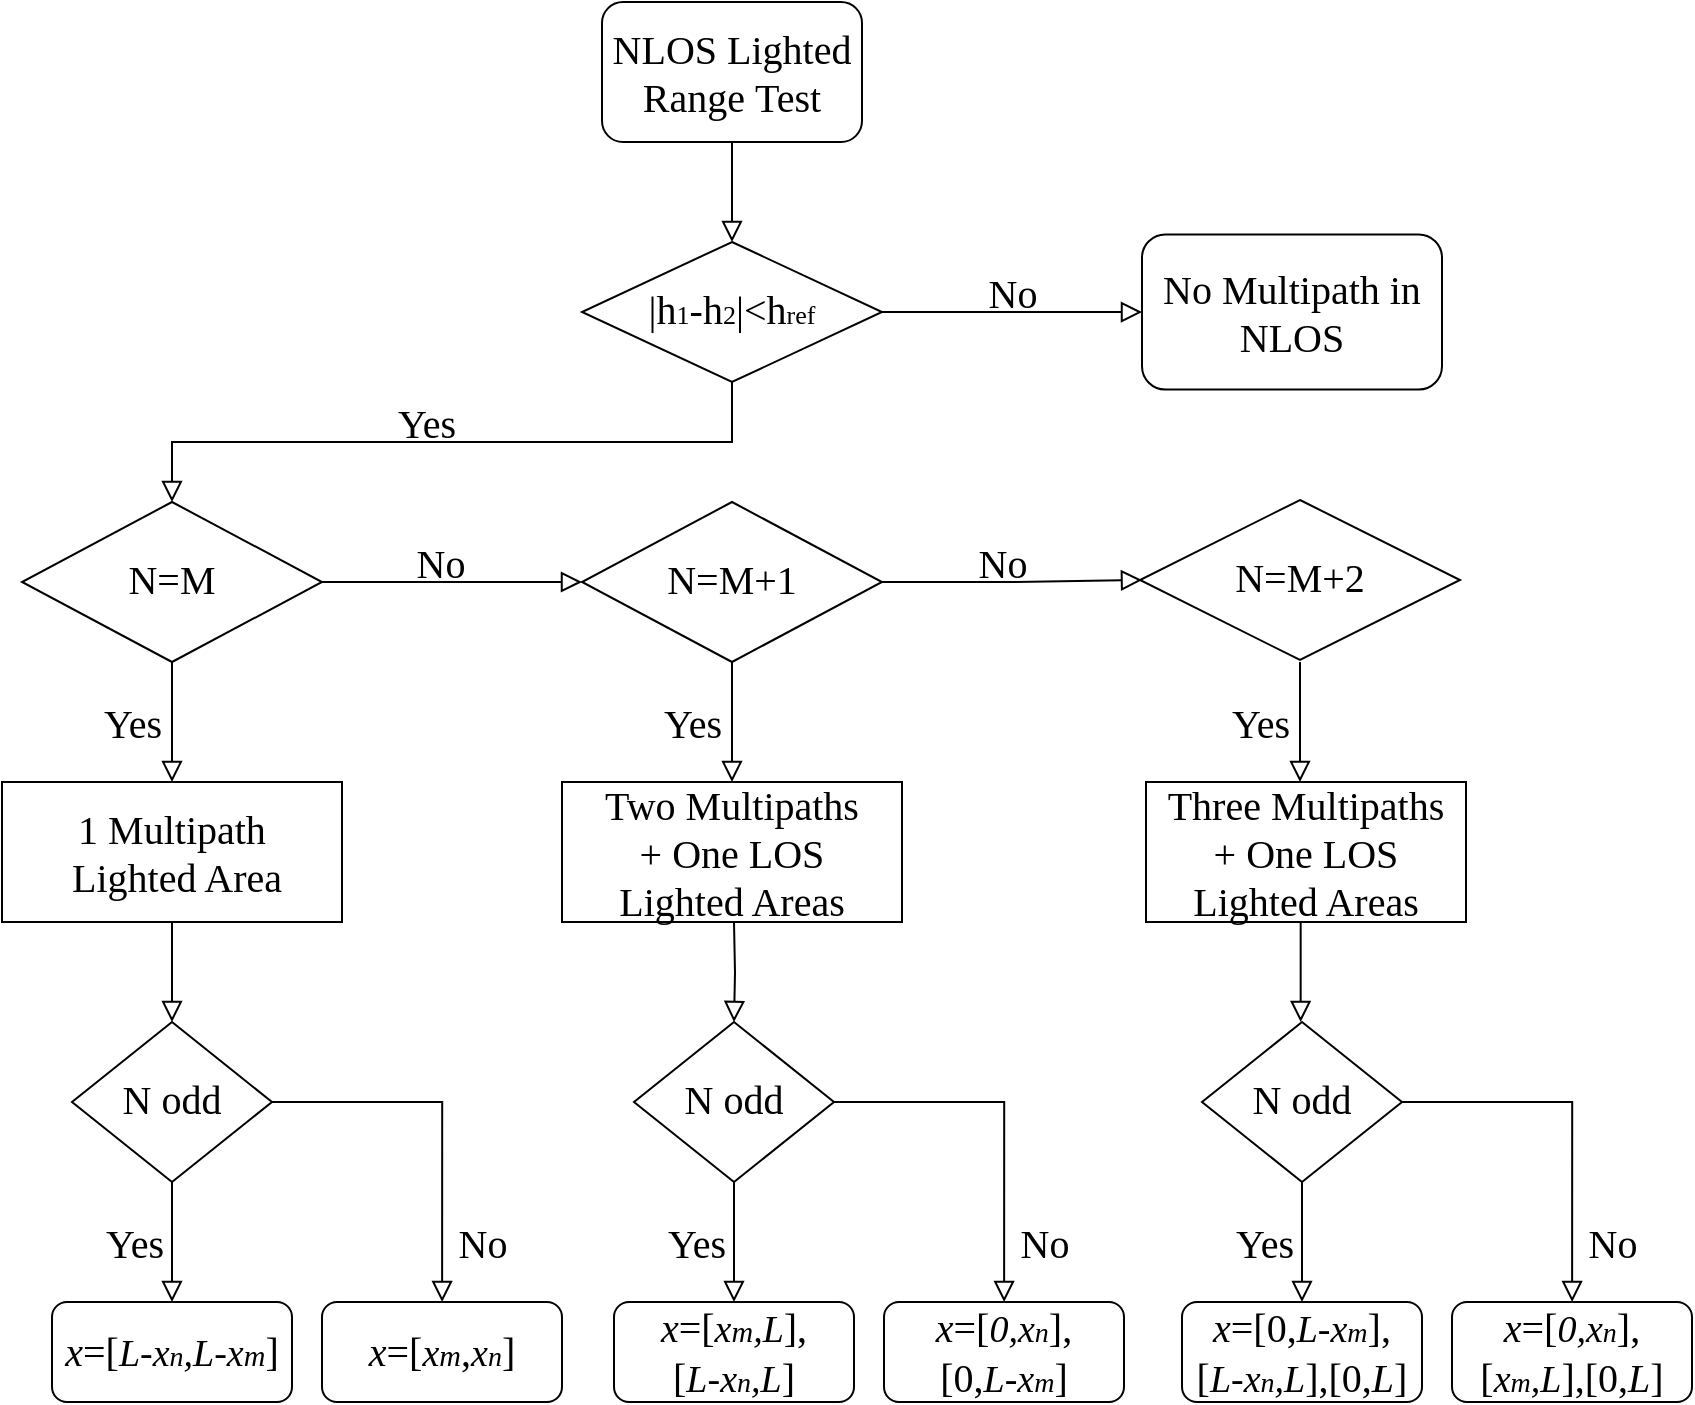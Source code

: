 <mxfile version="20.1.1" type="github" pages="2">
  <diagram id="C5RBs43oDa-KdzZeNtuy" name="Page-1">
    <mxGraphModel dx="1956" dy="740" grid="1" gridSize="10" guides="1" tooltips="1" connect="1" arrows="1" fold="1" page="1" pageScale="1" pageWidth="827" pageHeight="1169" math="0" shadow="0">
      <root>
        <mxCell id="WIyWlLk6GJQsqaUBKTNV-0" />
        <mxCell id="WIyWlLk6GJQsqaUBKTNV-1" parent="WIyWlLk6GJQsqaUBKTNV-0" />
        <mxCell id="WIyWlLk6GJQsqaUBKTNV-2" value="" style="rounded=0;html=1;jettySize=auto;orthogonalLoop=1;fontSize=20;endArrow=block;endFill=0;endSize=8;strokeWidth=1;shadow=0;labelBackgroundColor=none;edgeStyle=orthogonalEdgeStyle;" parent="WIyWlLk6GJQsqaUBKTNV-1" source="WIyWlLk6GJQsqaUBKTNV-3" target="WIyWlLk6GJQsqaUBKTNV-6" edge="1">
          <mxGeometry relative="1" as="geometry" />
        </mxCell>
        <mxCell id="WIyWlLk6GJQsqaUBKTNV-3" value="&lt;font face=&quot;Times New Roman&quot; style=&quot;font-size: 20px;&quot;&gt;NLOS Lighted Range&amp;nbsp;&lt;/font&gt;&lt;span style=&quot;font-family: &amp;quot;Times New Roman&amp;quot;;&quot;&gt;Test&lt;/span&gt;" style="rounded=1;whiteSpace=wrap;html=1;fontSize=20;glass=0;strokeWidth=1;shadow=0;" parent="WIyWlLk6GJQsqaUBKTNV-1" vertex="1">
          <mxGeometry x="220" y="40" width="130" height="70" as="geometry" />
        </mxCell>
        <mxCell id="WIyWlLk6GJQsqaUBKTNV-5" value="No" style="edgeStyle=orthogonalEdgeStyle;rounded=0;html=1;jettySize=auto;orthogonalLoop=1;fontSize=20;endArrow=block;endFill=0;endSize=8;strokeWidth=1;shadow=0;labelBackgroundColor=none;fontFamily=Times New Roman;" parent="WIyWlLk6GJQsqaUBKTNV-1" source="WIyWlLk6GJQsqaUBKTNV-6" target="WIyWlLk6GJQsqaUBKTNV-7" edge="1">
          <mxGeometry y="10" relative="1" as="geometry">
            <mxPoint as="offset" />
          </mxGeometry>
        </mxCell>
        <mxCell id="WIyWlLk6GJQsqaUBKTNV-4" value="Yes" style="rounded=0;jettySize=auto;orthogonalLoop=1;fontSize=20;endArrow=block;endFill=0;endSize=8;strokeWidth=1;shadow=0;labelBackgroundColor=none;edgeStyle=orthogonalEdgeStyle;fontFamily=Times New Roman;html=1;verticalAlign=middle;horizontal=1;entryX=0.5;entryY=0;entryDx=0;entryDy=0;" parent="WIyWlLk6GJQsqaUBKTNV-1" source="WIyWlLk6GJQsqaUBKTNV-6" target="WIyWlLk6GJQsqaUBKTNV-10" edge="1">
          <mxGeometry x="0.077" y="-10" relative="1" as="geometry">
            <mxPoint as="offset" />
            <Array as="points">
              <mxPoint x="285" y="260" />
              <mxPoint x="5" y="260" />
            </Array>
          </mxGeometry>
        </mxCell>
        <mxCell id="WIyWlLk6GJQsqaUBKTNV-6" value="&lt;font style=&quot;&quot;&gt;&lt;span style=&quot;font-size: 20px; font-family: &amp;quot;Times New Roman&amp;quot;;&quot;&gt;|h&lt;/span&gt;&lt;span style=&quot;font-family: &amp;quot;Times New Roman&amp;quot;;&quot;&gt;&lt;font style=&quot;font-size: 13px;&quot;&gt;1&lt;/font&gt;&lt;/span&gt;&lt;span style=&quot;font-size: 20px; font-family: &amp;quot;Times New Roman&amp;quot;;&quot;&gt;-h&lt;/span&gt;&lt;span style=&quot;font-family: &amp;quot;Times New Roman&amp;quot;;&quot;&gt;&lt;font style=&quot;font-size: 13px;&quot;&gt;2&lt;/font&gt;&lt;/span&gt;&lt;span style=&quot;font-size: 20px; font-family: &amp;quot;Times New Roman&amp;quot;;&quot;&gt;|&amp;lt;h&lt;/span&gt;&lt;span style=&quot;font-family: &amp;quot;Times New Roman&amp;quot;;&quot;&gt;&lt;font style=&quot;font-size: 13px;&quot;&gt;ref&lt;/font&gt;&lt;/span&gt;&lt;/font&gt;" style="rhombus;whiteSpace=wrap;html=1;shadow=0;fontFamily=Helvetica;fontSize=12;align=center;strokeWidth=1;spacing=6;spacingTop=-4;" parent="WIyWlLk6GJQsqaUBKTNV-1" vertex="1">
          <mxGeometry x="210" y="160" width="150" height="70" as="geometry" />
        </mxCell>
        <mxCell id="WIyWlLk6GJQsqaUBKTNV-7" value="&lt;span style=&quot;font-family: &amp;quot;Times New Roman&amp;quot;; font-size: 20px;&quot;&gt;No Multipath in NLOS&lt;/span&gt;" style="rounded=1;whiteSpace=wrap;html=1;fontSize=20;glass=0;strokeWidth=1;shadow=0;" parent="WIyWlLk6GJQsqaUBKTNV-1" vertex="1">
          <mxGeometry x="490" y="156.25" width="150" height="77.5" as="geometry" />
        </mxCell>
        <mxCell id="WIyWlLk6GJQsqaUBKTNV-8" value="No" style="rounded=0;html=1;jettySize=auto;orthogonalLoop=1;fontSize=20;endArrow=block;endFill=0;endSize=8;strokeWidth=1;shadow=0;labelBackgroundColor=none;edgeStyle=orthogonalEdgeStyle;fontFamily=Times New Roman;entryX=0;entryY=0.5;entryDx=0;entryDy=0;" parent="WIyWlLk6GJQsqaUBKTNV-1" source="WIyWlLk6GJQsqaUBKTNV-10" target="kJNikSD5Y3pqGu4riJ4B-3" edge="1">
          <mxGeometry x="-0.091" y="10" relative="1" as="geometry">
            <mxPoint as="offset" />
          </mxGeometry>
        </mxCell>
        <mxCell id="WIyWlLk6GJQsqaUBKTNV-9" value="Yes" style="edgeStyle=orthogonalEdgeStyle;rounded=0;html=1;jettySize=auto;orthogonalLoop=1;fontSize=20;endArrow=block;endFill=0;endSize=8;strokeWidth=1;shadow=0;labelBackgroundColor=none;fontFamily=Times New Roman;entryX=0.5;entryY=0;entryDx=0;entryDy=0;" parent="WIyWlLk6GJQsqaUBKTNV-1" source="WIyWlLk6GJQsqaUBKTNV-10" target="WIyWlLk6GJQsqaUBKTNV-12" edge="1">
          <mxGeometry y="-20" relative="1" as="geometry">
            <mxPoint as="offset" />
          </mxGeometry>
        </mxCell>
        <mxCell id="WIyWlLk6GJQsqaUBKTNV-10" value="N=M" style="rhombus;whiteSpace=wrap;html=1;shadow=0;fontFamily=Times New Roman;fontSize=20;align=center;strokeWidth=1;spacing=6;spacingTop=-4;" parent="WIyWlLk6GJQsqaUBKTNV-1" vertex="1">
          <mxGeometry x="-70" y="290" width="150" height="80" as="geometry" />
        </mxCell>
        <mxCell id="WIyWlLk6GJQsqaUBKTNV-12" value="1 Multipath&lt;br style=&quot;font-size: 20px;&quot;&gt;&amp;nbsp;Lighted Area" style="rounded=0;whiteSpace=wrap;html=1;fontSize=20;glass=0;strokeWidth=1;shadow=0;fontFamily=Times New Roman;" parent="WIyWlLk6GJQsqaUBKTNV-1" vertex="1">
          <mxGeometry x="-80" y="430" width="170" height="70" as="geometry" />
        </mxCell>
        <mxCell id="kJNikSD5Y3pqGu4riJ4B-3" value="N=M+1" style="rhombus;whiteSpace=wrap;html=1;shadow=0;fontFamily=Times New Roman;fontSize=20;align=center;strokeWidth=1;spacing=6;spacingTop=-4;" vertex="1" parent="WIyWlLk6GJQsqaUBKTNV-1">
          <mxGeometry x="210" y="290" width="150" height="80" as="geometry" />
        </mxCell>
        <mxCell id="kJNikSD5Y3pqGu4riJ4B-5" value="N=M+2" style="rhombus;whiteSpace=wrap;html=1;shadow=0;fontFamily=Times New Roman;fontSize=20;align=center;strokeWidth=1;spacing=6;spacingTop=-4;" vertex="1" parent="WIyWlLk6GJQsqaUBKTNV-1">
          <mxGeometry x="489" y="289" width="160" height="80" as="geometry" />
        </mxCell>
        <mxCell id="kJNikSD5Y3pqGu4riJ4B-6" value="Yes" style="edgeStyle=orthogonalEdgeStyle;rounded=0;html=1;jettySize=auto;orthogonalLoop=1;fontSize=20;endArrow=block;endFill=0;endSize=8;strokeWidth=1;shadow=0;labelBackgroundColor=none;fontFamily=Times New Roman;" edge="1" parent="WIyWlLk6GJQsqaUBKTNV-1">
          <mxGeometry y="-20" relative="1" as="geometry">
            <mxPoint as="offset" />
            <mxPoint x="569" y="370" as="sourcePoint" />
            <mxPoint x="569" y="430" as="targetPoint" />
          </mxGeometry>
        </mxCell>
        <mxCell id="kJNikSD5Y3pqGu4riJ4B-8" value="Yes" style="edgeStyle=orthogonalEdgeStyle;rounded=0;html=1;jettySize=auto;orthogonalLoop=1;fontSize=20;endArrow=block;endFill=0;endSize=8;strokeWidth=1;shadow=0;labelBackgroundColor=none;fontFamily=Times New Roman;exitX=0.5;exitY=1;exitDx=0;exitDy=0;" edge="1" parent="WIyWlLk6GJQsqaUBKTNV-1" source="kJNikSD5Y3pqGu4riJ4B-3">
          <mxGeometry y="-20" relative="1" as="geometry">
            <mxPoint as="offset" />
            <mxPoint x="290" y="371" as="sourcePoint" />
            <mxPoint x="285" y="430" as="targetPoint" />
            <Array as="points">
              <mxPoint x="285" y="430" />
              <mxPoint x="285" y="430" />
            </Array>
          </mxGeometry>
        </mxCell>
        <mxCell id="kJNikSD5Y3pqGu4riJ4B-11" value="No" style="rounded=0;html=1;jettySize=auto;orthogonalLoop=1;fontSize=20;endArrow=block;endFill=0;endSize=8;strokeWidth=1;shadow=0;labelBackgroundColor=none;edgeStyle=orthogonalEdgeStyle;fontFamily=Times New Roman;" edge="1" parent="WIyWlLk6GJQsqaUBKTNV-1" source="kJNikSD5Y3pqGu4riJ4B-13">
          <mxGeometry x="0.676" y="20" relative="1" as="geometry">
            <mxPoint as="offset" />
            <mxPoint x="140.059" y="690" as="targetPoint" />
            <Array as="points">
              <mxPoint x="140" y="590" />
            </Array>
          </mxGeometry>
        </mxCell>
        <mxCell id="kJNikSD5Y3pqGu4riJ4B-12" value="Yes" style="edgeStyle=orthogonalEdgeStyle;rounded=0;html=1;jettySize=auto;orthogonalLoop=1;fontSize=20;endArrow=block;endFill=0;endSize=8;strokeWidth=1;shadow=0;labelBackgroundColor=none;fontFamily=Times New Roman;" edge="1" parent="WIyWlLk6GJQsqaUBKTNV-1" source="kJNikSD5Y3pqGu4riJ4B-13">
          <mxGeometry y="-20" relative="1" as="geometry">
            <mxPoint as="offset" />
            <mxPoint x="5" y="690" as="targetPoint" />
          </mxGeometry>
        </mxCell>
        <mxCell id="kJNikSD5Y3pqGu4riJ4B-13" value="N odd" style="rhombus;whiteSpace=wrap;html=1;shadow=0;fontFamily=Times New Roman;fontSize=20;align=center;strokeWidth=1;spacing=6;spacingTop=-4;" vertex="1" parent="WIyWlLk6GJQsqaUBKTNV-1">
          <mxGeometry x="-45" y="550" width="100" height="80" as="geometry" />
        </mxCell>
        <mxCell id="kJNikSD5Y3pqGu4riJ4B-16" value="" style="rounded=0;html=1;jettySize=auto;orthogonalLoop=1;fontSize=20;endArrow=block;endFill=0;endSize=8;strokeWidth=1;shadow=0;labelBackgroundColor=none;edgeStyle=orthogonalEdgeStyle;entryX=0.5;entryY=0;entryDx=0;entryDy=0;" edge="1" parent="WIyWlLk6GJQsqaUBKTNV-1" source="WIyWlLk6GJQsqaUBKTNV-12" target="kJNikSD5Y3pqGu4riJ4B-13">
          <mxGeometry relative="1" as="geometry">
            <mxPoint x="138" y="168" as="sourcePoint" />
            <mxPoint x="138" y="218" as="targetPoint" />
          </mxGeometry>
        </mxCell>
        <mxCell id="kJNikSD5Y3pqGu4riJ4B-17" value="Two Multipaths&lt;br style=&quot;font-size: 20px;&quot;&gt;&amp;nbsp;+ One LOS&amp;nbsp;&lt;br&gt;Lighted Areas" style="rounded=0;whiteSpace=wrap;html=1;fontSize=20;glass=0;strokeWidth=1;shadow=0;fontFamily=Times New Roman;" vertex="1" parent="WIyWlLk6GJQsqaUBKTNV-1">
          <mxGeometry x="200" y="430" width="170" height="70" as="geometry" />
        </mxCell>
        <mxCell id="kJNikSD5Y3pqGu4riJ4B-18" value="Three Multipaths&lt;br&gt;&amp;nbsp;+ One LOS&amp;nbsp;&lt;br&gt;Lighted Areas" style="rounded=0;whiteSpace=wrap;html=1;fontSize=20;glass=0;strokeWidth=1;shadow=0;fontFamily=Times New Roman;" vertex="1" parent="WIyWlLk6GJQsqaUBKTNV-1">
          <mxGeometry x="492" y="430" width="160" height="70" as="geometry" />
        </mxCell>
        <mxCell id="kJNikSD5Y3pqGu4riJ4B-19" value="&lt;i&gt;x&lt;/i&gt;=[&lt;i style=&quot;&quot;&gt;&lt;span style=&quot;font-size: 19px;&quot;&gt;L-x&lt;/span&gt;&lt;font style=&quot;font-size: 14px;&quot;&gt;n&lt;/font&gt;&lt;span style=&quot;font-size: 19px;&quot;&gt;,L-x&lt;/span&gt;&lt;font style=&quot;font-size: 15px;&quot;&gt;m&lt;/font&gt;&lt;/i&gt;]" style="rounded=1;whiteSpace=wrap;html=1;fontSize=20;glass=0;strokeWidth=1;shadow=0;fontFamily=Times New Roman;" vertex="1" parent="WIyWlLk6GJQsqaUBKTNV-1">
          <mxGeometry x="-55" y="690" width="120" height="50" as="geometry" />
        </mxCell>
        <mxCell id="kJNikSD5Y3pqGu4riJ4B-20" value="No" style="rounded=0;html=1;jettySize=auto;orthogonalLoop=1;fontSize=20;endArrow=block;endFill=0;endSize=8;strokeWidth=1;shadow=0;labelBackgroundColor=none;edgeStyle=orthogonalEdgeStyle;fontFamily=Times New Roman;exitX=1;exitY=0.5;exitDx=0;exitDy=0;" edge="1" parent="WIyWlLk6GJQsqaUBKTNV-1" source="kJNikSD5Y3pqGu4riJ4B-3">
          <mxGeometry x="-0.091" y="10" relative="1" as="geometry">
            <mxPoint as="offset" />
            <mxPoint x="340" y="329.33" as="sourcePoint" />
            <mxPoint x="490" y="329" as="targetPoint" />
          </mxGeometry>
        </mxCell>
        <mxCell id="kJNikSD5Y3pqGu4riJ4B-22" value="&lt;i&gt;x&lt;/i&gt;=[&lt;i style=&quot;&quot;&gt;&lt;span style=&quot;font-size: 19px;&quot;&gt;x&lt;/span&gt;&lt;font style=&quot;font-size: 15px;&quot;&gt;m&lt;/font&gt;&lt;/i&gt;,&lt;i&gt;&lt;span style=&quot;font-size: 19px;&quot;&gt;x&lt;/span&gt;&lt;font style=&quot;font-size: 14px;&quot;&gt;n&lt;/font&gt;&lt;/i&gt;]" style="rounded=1;whiteSpace=wrap;html=1;fontSize=20;glass=0;strokeWidth=1;shadow=0;fontFamily=Times New Roman;" vertex="1" parent="WIyWlLk6GJQsqaUBKTNV-1">
          <mxGeometry x="80" y="690" width="120" height="50" as="geometry" />
        </mxCell>
        <mxCell id="kJNikSD5Y3pqGu4riJ4B-23" value="No" style="rounded=0;html=1;jettySize=auto;orthogonalLoop=1;fontSize=20;endArrow=block;endFill=0;endSize=8;strokeWidth=1;shadow=0;labelBackgroundColor=none;edgeStyle=orthogonalEdgeStyle;fontFamily=Times New Roman;" edge="1" parent="WIyWlLk6GJQsqaUBKTNV-1" source="kJNikSD5Y3pqGu4riJ4B-25">
          <mxGeometry x="0.676" y="20" relative="1" as="geometry">
            <mxPoint as="offset" />
            <mxPoint x="421.059" y="690" as="targetPoint" />
            <Array as="points">
              <mxPoint x="421" y="590" />
            </Array>
          </mxGeometry>
        </mxCell>
        <mxCell id="kJNikSD5Y3pqGu4riJ4B-24" value="Yes" style="edgeStyle=orthogonalEdgeStyle;rounded=0;html=1;jettySize=auto;orthogonalLoop=1;fontSize=20;endArrow=block;endFill=0;endSize=8;strokeWidth=1;shadow=0;labelBackgroundColor=none;fontFamily=Times New Roman;" edge="1" parent="WIyWlLk6GJQsqaUBKTNV-1" source="kJNikSD5Y3pqGu4riJ4B-25">
          <mxGeometry y="-20" relative="1" as="geometry">
            <mxPoint as="offset" />
            <mxPoint x="286" y="690" as="targetPoint" />
          </mxGeometry>
        </mxCell>
        <mxCell id="kJNikSD5Y3pqGu4riJ4B-25" value="N odd" style="rhombus;whiteSpace=wrap;html=1;shadow=0;fontFamily=Times New Roman;fontSize=20;align=center;strokeWidth=1;spacing=6;spacingTop=-4;" vertex="1" parent="WIyWlLk6GJQsqaUBKTNV-1">
          <mxGeometry x="236" y="550" width="100" height="80" as="geometry" />
        </mxCell>
        <mxCell id="kJNikSD5Y3pqGu4riJ4B-26" value="" style="rounded=0;html=1;jettySize=auto;orthogonalLoop=1;fontSize=20;endArrow=block;endFill=0;endSize=8;strokeWidth=1;shadow=0;labelBackgroundColor=none;edgeStyle=orthogonalEdgeStyle;entryX=0.5;entryY=0;entryDx=0;entryDy=0;" edge="1" parent="WIyWlLk6GJQsqaUBKTNV-1" target="kJNikSD5Y3pqGu4riJ4B-25">
          <mxGeometry relative="1" as="geometry">
            <mxPoint x="286" y="500" as="sourcePoint" />
            <mxPoint x="419" y="218" as="targetPoint" />
          </mxGeometry>
        </mxCell>
        <mxCell id="kJNikSD5Y3pqGu4riJ4B-27" value="&lt;i&gt;x&lt;/i&gt;=[&lt;i&gt;&lt;span style=&quot;font-size: 19px;&quot;&gt;x&lt;/span&gt;&lt;font style=&quot;font-size: 15px;&quot;&gt;m&lt;/font&gt;&lt;/i&gt;&lt;i&gt;&lt;span style=&quot;font-size: 19px;&quot;&gt;,L&lt;/span&gt;&lt;/i&gt;],&lt;br&gt;[&lt;i&gt;&lt;span style=&quot;font-size: 19px;&quot;&gt;L-x&lt;/span&gt;&lt;font style=&quot;font-size: 14px;&quot;&gt;n&lt;/font&gt;&lt;span style=&quot;font-size: 19px;&quot;&gt;,L&lt;/span&gt;&lt;/i&gt;]" style="rounded=1;whiteSpace=wrap;html=1;fontSize=20;glass=0;strokeWidth=1;shadow=0;fontFamily=Times New Roman;" vertex="1" parent="WIyWlLk6GJQsqaUBKTNV-1">
          <mxGeometry x="226" y="690" width="120" height="50" as="geometry" />
        </mxCell>
        <mxCell id="kJNikSD5Y3pqGu4riJ4B-28" value="&lt;i&gt;x&lt;/i&gt;=[&lt;span style=&quot;font-size: 19px;&quot;&gt;&lt;i&gt;0,&lt;/i&gt;&lt;/span&gt;&lt;i&gt;&lt;span style=&quot;font-size: 19px;&quot;&gt;x&lt;/span&gt;&lt;font style=&quot;font-size: 14px;&quot;&gt;n&lt;/font&gt;&lt;/i&gt;],&lt;br&gt;[0,&lt;i&gt;&lt;span style=&quot;font-size: 19px;&quot;&gt;L-x&lt;/span&gt;&lt;span style=&quot;font-size: 14px;&quot;&gt;m&lt;/span&gt;&lt;/i&gt;]" style="rounded=1;whiteSpace=wrap;html=1;fontSize=20;glass=0;strokeWidth=1;shadow=0;fontFamily=Times New Roman;" vertex="1" parent="WIyWlLk6GJQsqaUBKTNV-1">
          <mxGeometry x="361" y="690" width="120" height="50" as="geometry" />
        </mxCell>
        <mxCell id="kJNikSD5Y3pqGu4riJ4B-29" value="No" style="rounded=0;html=1;jettySize=auto;orthogonalLoop=1;fontSize=20;endArrow=block;endFill=0;endSize=8;strokeWidth=1;shadow=0;labelBackgroundColor=none;edgeStyle=orthogonalEdgeStyle;fontFamily=Times New Roman;" edge="1" parent="WIyWlLk6GJQsqaUBKTNV-1" source="kJNikSD5Y3pqGu4riJ4B-31">
          <mxGeometry x="0.676" y="20" relative="1" as="geometry">
            <mxPoint as="offset" />
            <mxPoint x="705.059" y="690" as="targetPoint" />
            <Array as="points">
              <mxPoint x="705" y="590" />
            </Array>
          </mxGeometry>
        </mxCell>
        <mxCell id="kJNikSD5Y3pqGu4riJ4B-30" value="Yes" style="edgeStyle=orthogonalEdgeStyle;rounded=0;html=1;jettySize=auto;orthogonalLoop=1;fontSize=20;endArrow=block;endFill=0;endSize=8;strokeWidth=1;shadow=0;labelBackgroundColor=none;fontFamily=Times New Roman;" edge="1" parent="WIyWlLk6GJQsqaUBKTNV-1" source="kJNikSD5Y3pqGu4riJ4B-31">
          <mxGeometry y="-20" relative="1" as="geometry">
            <mxPoint as="offset" />
            <mxPoint x="570" y="690" as="targetPoint" />
          </mxGeometry>
        </mxCell>
        <mxCell id="kJNikSD5Y3pqGu4riJ4B-31" value="N odd" style="rhombus;whiteSpace=wrap;html=1;shadow=0;fontFamily=Times New Roman;fontSize=20;align=center;strokeWidth=1;spacing=6;spacingTop=-4;" vertex="1" parent="WIyWlLk6GJQsqaUBKTNV-1">
          <mxGeometry x="520" y="550" width="100" height="80" as="geometry" />
        </mxCell>
        <mxCell id="kJNikSD5Y3pqGu4riJ4B-32" value="&lt;i&gt;x&lt;/i&gt;=[0,&lt;i&gt;&lt;span style=&quot;font-size: 19px;&quot;&gt;L-x&lt;/span&gt;&lt;span style=&quot;font-size: 14px;&quot;&gt;m&lt;/span&gt;&lt;/i&gt;],&lt;br&gt;[&lt;i&gt;&lt;span style=&quot;font-size: 19px;&quot;&gt;L-x&lt;/span&gt;&lt;font style=&quot;font-size: 14px;&quot;&gt;n&lt;/font&gt;&lt;span style=&quot;font-size: 19px;&quot;&gt;,L&lt;/span&gt;&lt;/i&gt;],[0,&lt;i&gt;L&lt;/i&gt;]" style="rounded=1;whiteSpace=wrap;html=1;fontSize=20;glass=0;strokeWidth=1;shadow=0;fontFamily=Times New Roman;" vertex="1" parent="WIyWlLk6GJQsqaUBKTNV-1">
          <mxGeometry x="510" y="690" width="120" height="50" as="geometry" />
        </mxCell>
        <mxCell id="kJNikSD5Y3pqGu4riJ4B-33" value="&lt;i&gt;x&lt;/i&gt;=[&lt;span style=&quot;font-size: 19px;&quot;&gt;&lt;i&gt;0,&lt;/i&gt;&lt;/span&gt;&lt;i&gt;&lt;span style=&quot;font-size: 19px;&quot;&gt;x&lt;/span&gt;&lt;font style=&quot;font-size: 14px;&quot;&gt;n&lt;/font&gt;&lt;/i&gt;],&lt;br&gt;[&lt;i&gt;&lt;span style=&quot;font-size: 19px;&quot;&gt;x&lt;/span&gt;&lt;span style=&quot;font-size: 14px;&quot;&gt;m&lt;/span&gt;&lt;span style=&quot;font-size: 19px;&quot;&gt;,L&lt;/span&gt;&lt;/i&gt;],[0,&lt;i&gt;L&lt;/i&gt;]" style="rounded=1;whiteSpace=wrap;html=1;fontSize=20;glass=0;strokeWidth=1;shadow=0;fontFamily=Times New Roman;" vertex="1" parent="WIyWlLk6GJQsqaUBKTNV-1">
          <mxGeometry x="645" y="690" width="120" height="50" as="geometry" />
        </mxCell>
        <mxCell id="kJNikSD5Y3pqGu4riJ4B-35" value="" style="rounded=0;html=1;jettySize=auto;orthogonalLoop=1;fontSize=20;endArrow=block;endFill=0;endSize=8;strokeWidth=1;shadow=0;labelBackgroundColor=none;edgeStyle=orthogonalEdgeStyle;entryX=0.5;entryY=0;entryDx=0;entryDy=0;" edge="1" parent="WIyWlLk6GJQsqaUBKTNV-1">
          <mxGeometry relative="1" as="geometry">
            <mxPoint x="569.33" y="500" as="sourcePoint" />
            <mxPoint x="569.33" y="550" as="targetPoint" />
          </mxGeometry>
        </mxCell>
      </root>
    </mxGraphModel>
  </diagram>
  <diagram id="xFwffrO_G37CZqA6ei-k" name="Page-2">
    <mxGraphModel dx="864" dy="1735" grid="1" gridSize="10" guides="1" tooltips="1" connect="1" arrows="1" fold="1" page="1" pageScale="1" pageWidth="827" pageHeight="1169" math="0" shadow="0">
      <root>
        <mxCell id="0" />
        <mxCell id="1" parent="0" />
        <mxCell id="zwlNuwdFSJ3B0U6A_OJ0-1" value="" style="outlineConnect=0;dashed=0;verticalLabelPosition=bottom;verticalAlign=top;align=center;html=1;shape=mxgraph.aws3.office_building;fillColor=#bac8d3;rounded=0;fontFamily=Times New Roman;fontSize=15;strokeColor=#23445d;" vertex="1" parent="1">
          <mxGeometry x="146" y="40" width="93" height="239.5" as="geometry" />
        </mxCell>
        <mxCell id="zwlNuwdFSJ3B0U6A_OJ0-3" value="" style="outlineConnect=0;dashed=0;verticalLabelPosition=bottom;verticalAlign=top;align=center;html=1;shape=mxgraph.aws3.office_building;fillColor=#bac8d3;rounded=0;fontFamily=Times New Roman;fontSize=15;strokeColor=#23445d;" vertex="1" parent="1">
          <mxGeometry x="530" y="40" width="93" height="239.5" as="geometry" />
        </mxCell>
        <mxCell id="zwlNuwdFSJ3B0U6A_OJ0-4" value="" style="endArrow=none;html=1;rounded=1;fontFamily=Times New Roman;fontSize=15;shadow=0;sketch=0;strokeWidth=3;fillColor=#f5f5f5;strokeColor=#666666;" edge="1" parent="1">
          <mxGeometry width="50" height="50" relative="1" as="geometry">
            <mxPoint x="80" y="280" as="sourcePoint" />
            <mxPoint x="770" y="280" as="targetPoint" />
          </mxGeometry>
        </mxCell>
        <mxCell id="zwlNuwdFSJ3B0U6A_OJ0-9" value="" style="verticalLabelPosition=bottom;outlineConnect=0;align=center;dashed=0;html=1;verticalAlign=top;shape=mxgraph.pid.misc.tank_car,_tank_wagon;rounded=0;fontFamily=Times New Roman;fontSize=15;strokeWidth=3;fillColor=#cdeb8b;strokeColor=#36393d;" vertex="1" parent="1">
          <mxGeometry x="340" y="249.5" width="40" height="30" as="geometry" />
        </mxCell>
        <mxCell id="zwlNuwdFSJ3B0U6A_OJ0-10" value="" style="verticalLabelPosition=bottom;outlineConnect=0;align=center;dashed=0;html=1;verticalAlign=top;shape=mxgraph.pid.misc.tank_car,_tank_wagon;rounded=0;fontFamily=Times New Roman;fontSize=15;strokeWidth=3;fillColor=#ffcccc;strokeColor=#36393d;" vertex="1" parent="1">
          <mxGeometry x="380" y="249.5" width="40" height="30" as="geometry" />
        </mxCell>
        <mxCell id="zwlNuwdFSJ3B0U6A_OJ0-12" value="" style="strokeWidth=2;html=1;shape=mxgraph.flowchart.annotation_2;align=left;labelPosition=right;pointerEvents=1;rounded=0;fontFamily=Times New Roman;fontSize=15;rotation=-90;" vertex="1" parent="1">
          <mxGeometry x="450" y="260" width="50" height="100" as="geometry" />
        </mxCell>
        <mxCell id="zwlNuwdFSJ3B0U6A_OJ0-13" value="" style="strokeWidth=2;html=1;shape=mxgraph.flowchart.annotation_2;align=left;labelPosition=right;pointerEvents=1;rounded=0;fontFamily=Times New Roman;fontSize=15;rotation=-90;" vertex="1" parent="1">
          <mxGeometry x="270" y="260" width="50" height="100" as="geometry" />
        </mxCell>
        <mxCell id="zwlNuwdFSJ3B0U6A_OJ0-14" value="30" style="text;html=1;strokeColor=none;fillColor=none;align=center;verticalAlign=middle;whiteSpace=wrap;rounded=0;labelBorderColor=none;fontFamily=Times New Roman;fontSize=20;" vertex="1" parent="1">
          <mxGeometry x="265" y="330" width="60" height="30" as="geometry" />
        </mxCell>
        <mxCell id="zwlNuwdFSJ3B0U6A_OJ0-16" value="30" style="text;html=1;strokeColor=none;fillColor=none;align=center;verticalAlign=middle;whiteSpace=wrap;rounded=0;labelBorderColor=none;fontFamily=Times New Roman;fontSize=20;" vertex="1" parent="1">
          <mxGeometry x="445" y="330" width="60" height="30" as="geometry" />
        </mxCell>
        <mxCell id="zwlNuwdFSJ3B0U6A_OJ0-17" value="" style="strokeWidth=2;html=1;shape=mxgraph.flowchart.annotation_2;align=left;labelPosition=right;pointerEvents=1;rounded=0;fontFamily=Times New Roman;fontSize=15;rotation=0;" vertex="1" parent="1">
          <mxGeometry x="310" y="249.5" width="20" height="30" as="geometry" />
        </mxCell>
        <mxCell id="zwlNuwdFSJ3B0U6A_OJ0-18" value="2" style="text;html=1;strokeColor=none;fillColor=none;align=center;verticalAlign=middle;whiteSpace=wrap;rounded=0;labelBorderColor=none;fontFamily=Times New Roman;fontSize=20;" vertex="1" parent="1">
          <mxGeometry x="265" y="249.5" width="60" height="30" as="geometry" />
        </mxCell>
        <mxCell id="zwlNuwdFSJ3B0U6A_OJ0-19" value="" style="strokeWidth=2;html=1;shape=mxgraph.flowchart.annotation_2;align=left;labelPosition=right;pointerEvents=1;rounded=0;fontFamily=Times New Roman;fontSize=15;rotation=-90;" vertex="1" parent="1">
          <mxGeometry x="360" y="270" width="50" height="80" as="geometry" />
        </mxCell>
        <mxCell id="zwlNuwdFSJ3B0U6A_OJ0-20" value="23" style="text;html=1;strokeColor=none;fillColor=none;align=center;verticalAlign=middle;whiteSpace=wrap;rounded=0;labelBorderColor=none;fontFamily=Times New Roman;fontSize=20;" vertex="1" parent="1">
          <mxGeometry x="360" y="330" width="50" height="30" as="geometry" />
        </mxCell>
        <mxCell id="zwlNuwdFSJ3B0U6A_OJ0-21" value="" style="endArrow=classic;html=1;rounded=1;shadow=0;sketch=0;fontFamily=Times New Roman;fontSize=16;strokeWidth=2;fillColor=#f8cecc;gradientColor=#ea6b66;strokeColor=#b85450;entryX=1;entryY=0.5;entryDx=0;entryDy=0;entryPerimeter=0;" edge="1" parent="1" target="zwlNuwdFSJ3B0U6A_OJ0-12">
          <mxGeometry width="50" height="50" relative="1" as="geometry">
            <mxPoint x="214" y="20" as="sourcePoint" />
            <mxPoint x="414" y="220" as="targetPoint" />
          </mxGeometry>
        </mxCell>
        <mxCell id="zwlNuwdFSJ3B0U6A_OJ0-22" value="" style="endArrow=classic;html=1;rounded=1;shadow=0;sketch=0;fontFamily=Times New Roman;fontSize=16;strokeWidth=2;fillColor=#f8cecc;gradientColor=#ea6b66;strokeColor=#b85450;entryX=1;entryY=0.5;entryDx=0;entryDy=0;entryPerimeter=0;" edge="1" parent="1">
          <mxGeometry width="50" height="50" relative="1" as="geometry">
            <mxPoint x="478" y="1" as="sourcePoint" />
            <mxPoint x="542.0" y="61" as="targetPoint" />
          </mxGeometry>
        </mxCell>
        <mxCell id="zwlNuwdFSJ3B0U6A_OJ0-23" value="" style="endArrow=classic;html=1;rounded=1;shadow=0;sketch=0;fontFamily=Times New Roman;fontSize=16;strokeWidth=2;fillColor=#f8cecc;gradientColor=#ea6b66;strokeColor=#b85450;entryX=1;entryY=0;entryDx=0;entryDy=0;entryPerimeter=0;startArrow=classic;startFill=1;" edge="1" parent="1">
          <mxGeometry width="50" height="50" relative="1" as="geometry">
            <mxPoint x="540" y="60" as="sourcePoint" />
            <mxPoint x="346" y="249.5" as="targetPoint" />
          </mxGeometry>
        </mxCell>
        <mxCell id="zwlNuwdFSJ3B0U6A_OJ0-24" value="" style="endArrow=classic;html=1;rounded=1;shadow=0;sketch=0;fontFamily=Times New Roman;fontSize=16;strokeWidth=2;fillColor=#f8cecc;gradientColor=#ea6b66;strokeColor=#b85450;startArrow=classic;startFill=1;" edge="1" parent="1">
          <mxGeometry width="50" height="50" relative="1" as="geometry">
            <mxPoint x="534" y="120" as="sourcePoint" />
            <mxPoint x="409.458" y="249.5" as="targetPoint" />
          </mxGeometry>
        </mxCell>
        <mxCell id="zwlNuwdFSJ3B0U6A_OJ0-25" value="" style="endArrow=classic;html=1;rounded=1;shadow=0;sketch=0;fontFamily=Times New Roman;fontSize=16;strokeWidth=2;fillColor=#f8cecc;gradientColor=#ea6b66;strokeColor=#b85450;entryX=1;entryY=0.5;entryDx=0;entryDy=0;entryPerimeter=0;" edge="1" parent="1">
          <mxGeometry width="50" height="50" relative="1" as="geometry">
            <mxPoint x="468" y="64" as="sourcePoint" />
            <mxPoint x="532.0" y="124" as="targetPoint" />
          </mxGeometry>
        </mxCell>
        <mxCell id="zwlNuwdFSJ3B0U6A_OJ0-26" value="" style="endArrow=classic;html=1;rounded=1;shadow=0;sketch=0;fontFamily=Times New Roman;fontSize=16;strokeWidth=2;fillColor=#f8cecc;gradientColor=#ea6b66;strokeColor=#b85450;dashed=1;" edge="1" parent="1">
          <mxGeometry width="50" height="50" relative="1" as="geometry">
            <mxPoint x="546" y="60" as="sourcePoint" />
            <mxPoint x="746" y="247" as="targetPoint" />
          </mxGeometry>
        </mxCell>
        <mxCell id="zwlNuwdFSJ3B0U6A_OJ0-27" value="" style="endArrow=classic;html=1;rounded=1;shadow=0;sketch=0;fontFamily=Times New Roman;fontSize=16;strokeWidth=2;fillColor=#f8cecc;gradientColor=#ea6b66;strokeColor=#b85450;dashed=1;" edge="1" parent="1" target="zwlNuwdFSJ3B0U6A_OJ0-28">
          <mxGeometry width="50" height="50" relative="1" as="geometry">
            <mxPoint x="530" y="120" as="sourcePoint" />
            <mxPoint x="680" y="240" as="targetPoint" />
          </mxGeometry>
        </mxCell>
        <mxCell id="zwlNuwdFSJ3B0U6A_OJ0-28" value="" style="verticalLabelPosition=bottom;outlineConnect=0;align=center;dashed=1;html=1;verticalAlign=top;shape=mxgraph.pid.misc.tank_car,_tank_wagon;rounded=0;fontFamily=Times New Roman;fontSize=15;strokeWidth=3;fillColor=#ffcccc;strokeColor=#36393d;dashPattern=1 2;" vertex="1" parent="1">
          <mxGeometry x="670" y="249.5" width="40" height="30" as="geometry" />
        </mxCell>
        <mxCell id="zwlNuwdFSJ3B0U6A_OJ0-29" value="" style="verticalLabelPosition=bottom;outlineConnect=0;align=center;dashed=1;html=1;verticalAlign=top;shape=mxgraph.pid.misc.tank_car,_tank_wagon;rounded=0;fontFamily=Times New Roman;fontSize=15;strokeWidth=3;dashPattern=1 1;fillColor=#cdeb8b;strokeColor=#36393d;" vertex="1" parent="1">
          <mxGeometry x="710" y="249.5" width="40" height="30" as="geometry" />
        </mxCell>
      </root>
    </mxGraphModel>
  </diagram>
</mxfile>
